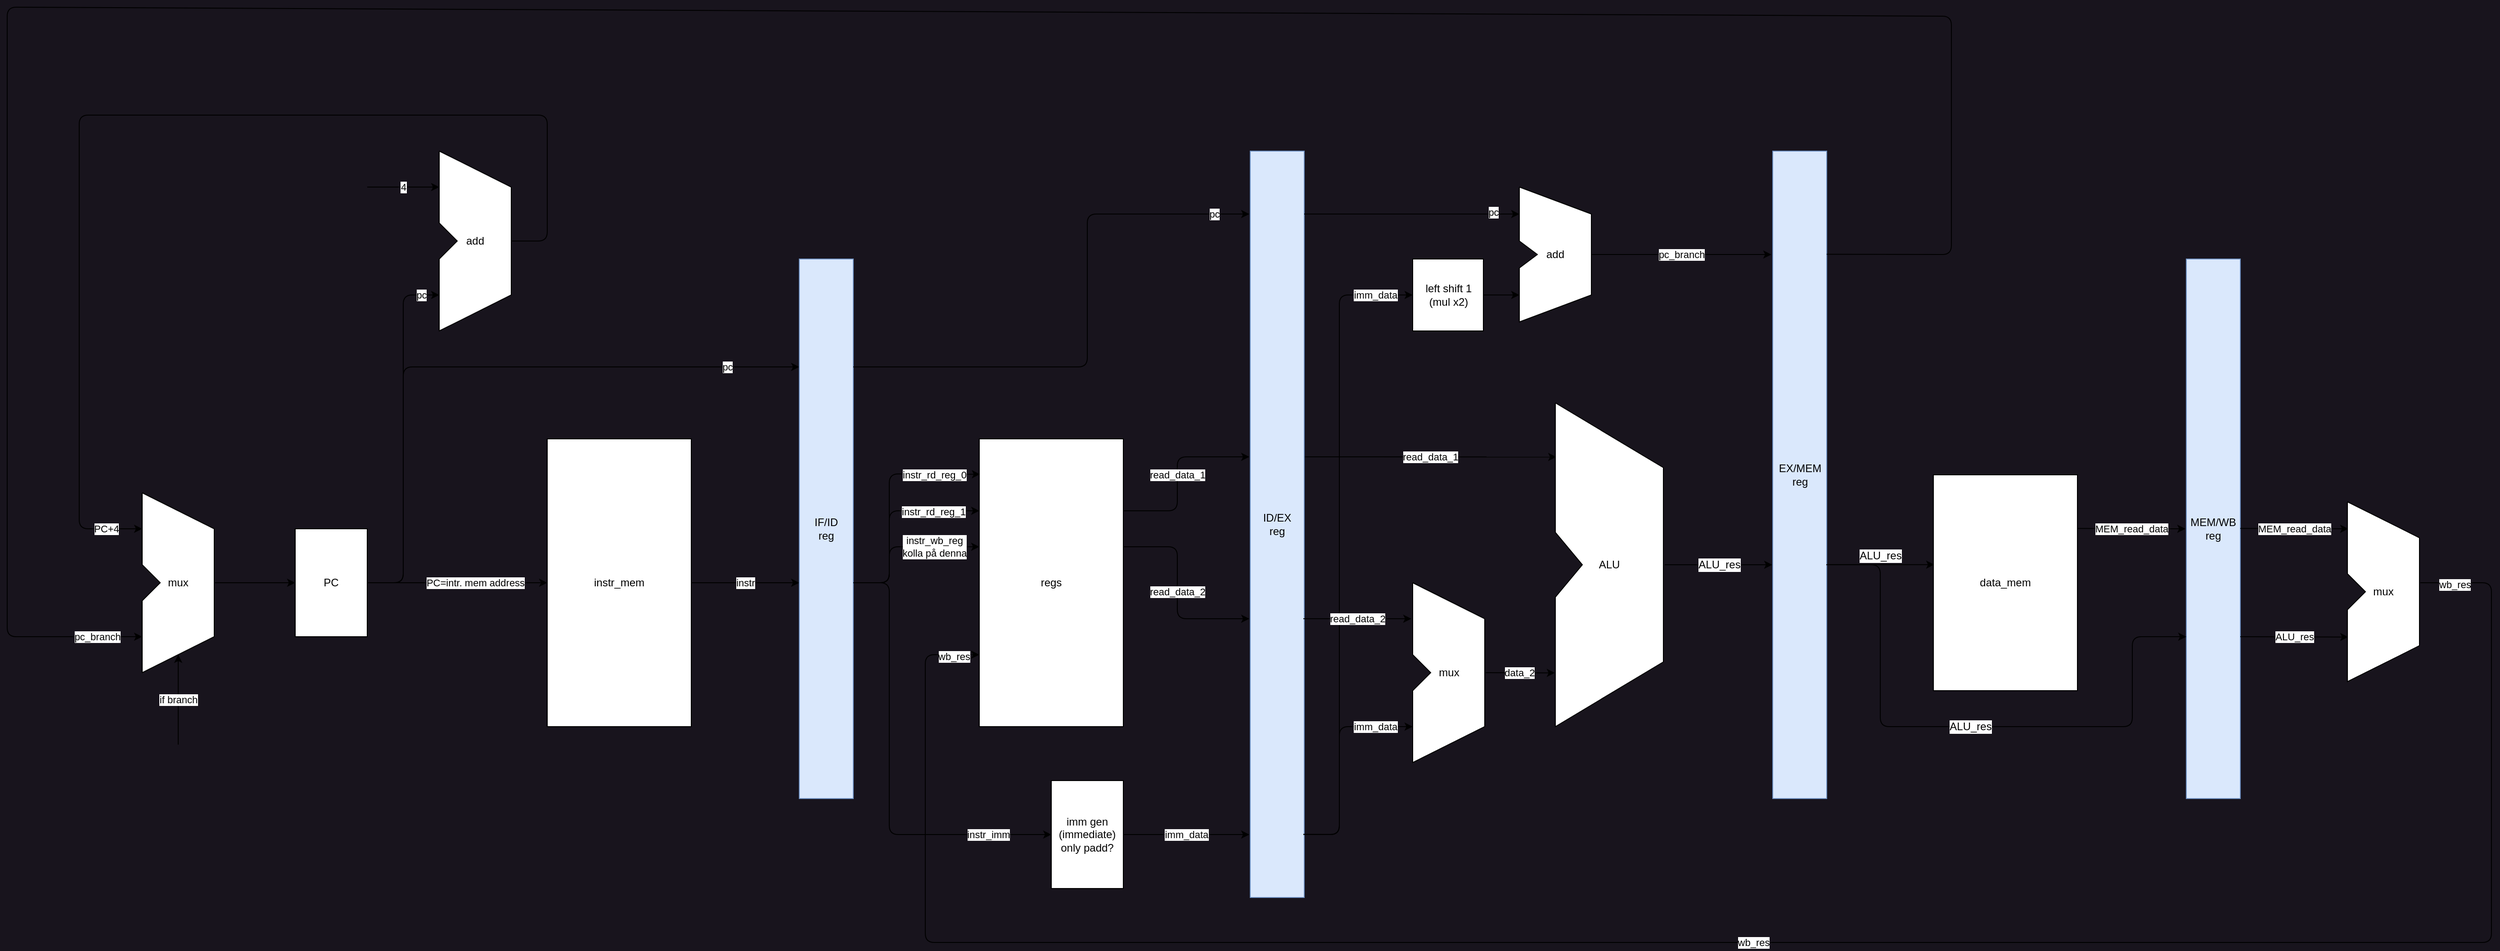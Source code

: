 <mxfile>
    <diagram id="IsBIFVABIErd_i6B1lqH" name="Page-1">
        <mxGraphModel dx="3044" dy="1143" grid="1" gridSize="10" guides="1" tooltips="1" connect="1" arrows="1" fold="1" page="1" pageScale="1" pageWidth="827" pageHeight="1169" background="#18141D" math="0" shadow="0">
            <root>
                <mxCell id="0"/>
                <mxCell id="1" parent="0"/>
                <mxCell id="102" value="PC+4" style="edgeStyle=none;html=1;entryX=0;entryY=0.2;entryDx=0;entryDy=0;entryPerimeter=0;fontColor=default;labelBackgroundColor=default;" parent="1" source="93" target="106" edge="1">
                    <mxGeometry x="0.935" relative="1" as="geometry">
                        <mxPoint x="-190" y="610" as="targetPoint"/>
                        <Array as="points">
                            <mxPoint x="280" y="340"/>
                            <mxPoint x="280" y="200"/>
                            <mxPoint x="-240" y="200"/>
                            <mxPoint x="-240" y="660"/>
                        </Array>
                        <mxPoint as="offset"/>
                    </mxGeometry>
                </mxCell>
                <mxCell id="93" value="add" style="shape=stencil(pZRRD4IgFIV/Da8NoZqvjWrrtYdeGxklS8Ghpf37kKstM93CzQfvOfAdvN6BKMtjnglEsOKpQHSNCEnv1XF3WO3tq9VjEAnGUJdQh03J80xEBWgPbiQ/JQKcvDD6Jkp5LhqEVLEwsqhdukF4ZdfUD2WRVspCpFZ5x/nwLYxLZffiCmBN/LOpZgRqRLbeiPB/RPCFWHicot30hgS/IZRZZahVlJ14dLsafVfnn9EZr39Dz2jtVD/EYGfGPqoFJFJ9AMIuYT4dESw9GF3Ee4T9EYFPM74Z048RTiaMAtyk9QbGqQNTRtlFGzEyfheZJHAhjKQOLnDRvQSnwvXlhBc=);whiteSpace=wrap;html=1;fontColor=default;labelBackgroundColor=default;" parent="1" vertex="1">
                    <mxGeometry x="160" y="240" width="80" height="200" as="geometry"/>
                </mxCell>
                <mxCell id="95" value="4" style="endArrow=classic;html=1;entryX=0;entryY=0.2;entryDx=0;entryDy=0;entryPerimeter=0;labelBackgroundColor=default;fontColor=default;" parent="1" target="93" edge="1">
                    <mxGeometry width="50" height="50" relative="1" as="geometry">
                        <mxPoint x="80" y="280" as="sourcePoint"/>
                        <mxPoint x="150" y="400" as="targetPoint"/>
                    </mxGeometry>
                </mxCell>
                <mxCell id="97" value="PC=intr. mem address" style="edgeStyle=none;html=1;entryX=0;entryY=0.5;entryDx=0;entryDy=0;fontColor=default;labelBackgroundColor=default;" parent="1" source="96" target="99" edge="1">
                    <mxGeometry x="0.2" relative="1" as="geometry">
                        <mxPoint x="260" y="640" as="targetPoint"/>
                        <mxPoint as="offset"/>
                    </mxGeometry>
                </mxCell>
                <mxCell id="98" value="pc" style="edgeStyle=none;html=1;entryX=0;entryY=0.8;entryDx=0;entryDy=0;entryPerimeter=0;labelBackgroundColor=default;fontColor=default;" parent="1" source="96" target="93" edge="1">
                    <mxGeometry x="0.9" relative="1" as="geometry">
                        <Array as="points">
                            <mxPoint x="120" y="720"/>
                            <mxPoint x="120" y="400"/>
                        </Array>
                        <mxPoint as="offset"/>
                    </mxGeometry>
                </mxCell>
                <mxCell id="107" value="pc" style="edgeStyle=none;html=1;fontColor=default;labelBackgroundColor=default;" parent="1" source="96" edge="1">
                    <mxGeometry x="0.778" relative="1" as="geometry">
                        <mxPoint x="560" y="480" as="targetPoint"/>
                        <Array as="points">
                            <mxPoint x="120" y="720"/>
                            <mxPoint x="120" y="480"/>
                        </Array>
                        <mxPoint as="offset"/>
                    </mxGeometry>
                </mxCell>
                <mxCell id="96" value="PC" style="rounded=0;whiteSpace=wrap;html=1;fontColor=default;labelBackgroundColor=default;" parent="1" vertex="1">
                    <mxGeometry y="660" width="80" height="120" as="geometry"/>
                </mxCell>
                <mxCell id="108" value="instr" style="edgeStyle=none;html=1;fontColor=default;labelBackgroundColor=default;" parent="1" source="99" edge="1">
                    <mxGeometry relative="1" as="geometry">
                        <mxPoint x="560" y="720" as="targetPoint"/>
                        <mxPoint as="offset"/>
                    </mxGeometry>
                </mxCell>
                <mxCell id="99" value="instr_mem" style="rounded=0;whiteSpace=wrap;html=1;fontColor=default;labelBackgroundColor=default;" parent="1" vertex="1">
                    <mxGeometry x="280" y="560" width="160" height="320" as="geometry"/>
                </mxCell>
                <mxCell id="101" style="edgeStyle=none;html=1;entryX=0;entryY=0.5;entryDx=0;entryDy=0;exitX=1;exitY=0.5;exitDx=0;exitDy=0;exitPerimeter=0;fontColor=default;labelBackgroundColor=default;" parent="1" source="106" target="96" edge="1">
                    <mxGeometry relative="1" as="geometry">
                        <mxPoint x="-70" y="720" as="sourcePoint"/>
                        <mxPoint x="-10" y="780" as="targetPoint"/>
                    </mxGeometry>
                </mxCell>
                <mxCell id="104" value="if branch" style="endArrow=classic;html=1;entryX=0.5;entryY=0.9;entryDx=0;entryDy=0;entryPerimeter=0;fontColor=default;labelBackgroundColor=default;" parent="1" target="106" edge="1">
                    <mxGeometry width="50" height="50" relative="1" as="geometry">
                        <mxPoint x="-130" y="900" as="sourcePoint"/>
                        <mxPoint x="-120" y="840" as="targetPoint"/>
                    </mxGeometry>
                </mxCell>
                <mxCell id="106" value="mux" style="shape=stencil(rZRdD4IgFIZ/DbcNoZpdNqqt2y66bWSULAWH9vXvQ462zHQL27zgvC88Bw5HEGV5zDOBCFY8FYguECHp5b5bb+cbO7R6DCLBGOIbxGEV8jwTUQHalRvJ94kAJy+MPoubPBQVQqpYGFmULl0iPLdzyo+ySCtlIVKrvOG8+RbGpbJr8R1gVfpHFY0IxIisvBHh74jgAzHx2EW96AWZ/QMSfIdQZpWuelO259H5ZPRFHb6mznh5ly2jtlN9FZ3l7TtUDUikegOETcJ4OCKYejCaiNd/4I8IfIrxyRi+jXAwoRfgOq3VME7t6DLKjtqInvY7yiSBV6Una+cEl7qVwanwBjrhCQ==);whiteSpace=wrap;html=1;fontColor=default;labelBackgroundColor=default;" parent="1" vertex="1">
                    <mxGeometry x="-170" y="620" width="80" height="200" as="geometry"/>
                </mxCell>
                <mxCell id="109" value="IF/ID&lt;br&gt;reg" style="rounded=0;whiteSpace=wrap;html=1;fillColor=#dae8fc;strokeColor=#6c8ebf;fontColor=default;labelBackgroundColor=none;" parent="1" vertex="1">
                    <mxGeometry x="560" y="360" width="60" height="600" as="geometry"/>
                </mxCell>
                <mxCell id="110" value="regs" style="rounded=0;whiteSpace=wrap;html=1;fontColor=default;labelBackgroundColor=default;" parent="1" vertex="1">
                    <mxGeometry x="760" y="560" width="160" height="320" as="geometry"/>
                </mxCell>
                <mxCell id="139" value="read_data_1" style="edgeStyle=none;html=1;entryX=0.009;entryY=0.167;entryDx=0;entryDy=0;entryPerimeter=0;fontColor=default;labelBackgroundColor=default;" parent="1" target="174" edge="1">
                    <mxGeometry relative="1" as="geometry">
                        <mxPoint x="1121" y="580" as="sourcePoint"/>
                        <mxPoint x="1401.5" y="580" as="targetPoint"/>
                    </mxGeometry>
                </mxCell>
                <mxCell id="113" value="ID/EX&lt;br&gt;reg" style="rounded=0;whiteSpace=wrap;html=1;fillColor=#dae8fc;strokeColor=#6c8ebf;fontColor=default;labelBackgroundColor=none;" parent="1" vertex="1">
                    <mxGeometry x="1061" y="240" width="60" height="830" as="geometry"/>
                </mxCell>
                <mxCell id="116" value="&lt;font&gt;data_2&lt;/font&gt;" style="edgeStyle=none;html=1;entryX=-0.004;entryY=0.834;entryDx=0;entryDy=0;entryPerimeter=0;fontColor=default;labelBackgroundColor=default;" parent="1" target="174" edge="1">
                    <mxGeometry relative="1" as="geometry">
                        <mxPoint x="1321.5" y="820" as="sourcePoint"/>
                        <mxPoint x="1401.5" y="820" as="targetPoint"/>
                    </mxGeometry>
                </mxCell>
                <mxCell id="121" value="ALU_res" style="edgeStyle=none;html=1;fontSize=12;fontColor=default;labelBackgroundColor=default;" parent="1" edge="1">
                    <mxGeometry relative="1" as="geometry">
                        <mxPoint x="1641" y="700" as="targetPoint"/>
                        <mxPoint x="1521.5" y="700" as="sourcePoint"/>
                    </mxGeometry>
                </mxCell>
                <mxCell id="118" value="&lt;font style=&quot;font-size: 12px;&quot;&gt;&lt;font style=&quot;font-size: 12px;&quot;&gt;EX/MEM&lt;/font&gt;&lt;br&gt;reg&lt;/font&gt;" style="rounded=0;whiteSpace=wrap;html=1;fillColor=#dae8fc;strokeColor=#6c8ebf;fontColor=default;labelBackgroundColor=none;" parent="1" vertex="1">
                    <mxGeometry x="1641.5" y="240" width="60" height="720" as="geometry"/>
                </mxCell>
                <mxCell id="120" value="&lt;font style=&quot;font-size: 12px;&quot;&gt;MEM/WB&lt;br&gt;reg&lt;br&gt;&lt;/font&gt;" style="rounded=0;whiteSpace=wrap;html=1;fillColor=#dae8fc;strokeColor=#6c8ebf;fontColor=default;labelBackgroundColor=none;" parent="1" vertex="1">
                    <mxGeometry x="2101" y="360" width="60" height="600" as="geometry"/>
                </mxCell>
                <mxCell id="122" value="ALU_res" style="edgeStyle=none;html=1;fontSize=12;fontColor=default;labelBackgroundColor=default;" parent="1" edge="1">
                    <mxGeometry x="-0.004" y="10" relative="1" as="geometry">
                        <mxPoint x="1701.5" y="699.85" as="sourcePoint"/>
                        <mxPoint x="1821.0" y="699.85" as="targetPoint"/>
                        <mxPoint as="offset"/>
                    </mxGeometry>
                </mxCell>
                <mxCell id="128" value="ALU_res" style="endArrow=classic;html=1;fontSize=12;fontColor=default;entryX=0;entryY=0.7;entryDx=0;entryDy=0;entryPerimeter=0;labelBackgroundColor=default;" parent="1" target="120" edge="1">
                    <mxGeometry width="50" height="50" relative="1" as="geometry">
                        <mxPoint x="1701" y="700" as="sourcePoint"/>
                        <mxPoint x="2071" y="780" as="targetPoint"/>
                        <Array as="points">
                            <mxPoint x="1761" y="700"/>
                            <mxPoint x="1761" y="880"/>
                            <mxPoint x="2041" y="880"/>
                            <mxPoint x="2041" y="780"/>
                        </Array>
                    </mxGeometry>
                </mxCell>
                <mxCell id="145" value="instr_rd_reg_0" style="endArrow=classic;html=1;entryX=0.005;entryY=0.123;entryDx=0;entryDy=0;entryPerimeter=0;fontColor=default;labelBackgroundColor=default;" parent="1" target="110" edge="1">
                    <mxGeometry x="0.612" y="-1" width="50" height="50" relative="1" as="geometry">
                        <mxPoint x="620" y="720" as="sourcePoint"/>
                        <mxPoint x="760" y="720" as="targetPoint"/>
                        <Array as="points">
                            <mxPoint x="660" y="720"/>
                            <mxPoint x="660" y="599"/>
                        </Array>
                        <mxPoint as="offset"/>
                    </mxGeometry>
                </mxCell>
                <mxCell id="147" value="instr_rd_reg_1" style="endArrow=classic;html=1;entryX=0;entryY=0.25;entryDx=0;entryDy=0;fontColor=default;labelBackgroundColor=default;" parent="1" target="110" edge="1">
                    <mxGeometry x="0.535" y="-1" width="50" height="50" relative="1" as="geometry">
                        <mxPoint x="620" y="720" as="sourcePoint"/>
                        <mxPoint x="770.8" y="609.36" as="targetPoint"/>
                        <Array as="points">
                            <mxPoint x="660" y="720"/>
                            <mxPoint x="660" y="640"/>
                        </Array>
                        <mxPoint as="offset"/>
                    </mxGeometry>
                </mxCell>
                <mxCell id="148" value="instr_wb_reg&lt;br&gt;kolla på denna" style="endArrow=classic;html=1;entryX=0;entryY=0.375;entryDx=0;entryDy=0;entryPerimeter=0;fontColor=default;labelBackgroundColor=default;" parent="1" target="110" edge="1">
                    <mxGeometry x="0.444" width="50" height="50" relative="1" as="geometry">
                        <mxPoint x="620" y="720" as="sourcePoint"/>
                        <mxPoint x="770" y="650" as="targetPoint"/>
                        <Array as="points">
                            <mxPoint x="660" y="720"/>
                            <mxPoint x="660" y="680"/>
                        </Array>
                        <mxPoint as="offset"/>
                    </mxGeometry>
                </mxCell>
                <mxCell id="150" value="instr_imm" style="endArrow=classic;html=1;fontColor=default;labelBackgroundColor=default;" parent="1" edge="1">
                    <mxGeometry x="0.72" width="50" height="50" relative="1" as="geometry">
                        <mxPoint x="620" y="720" as="sourcePoint"/>
                        <mxPoint x="840" y="1000" as="targetPoint"/>
                        <Array as="points">
                            <mxPoint x="660" y="720"/>
                            <mxPoint x="660" y="1000"/>
                        </Array>
                        <mxPoint as="offset"/>
                    </mxGeometry>
                </mxCell>
                <mxCell id="152" value="imm_data" style="edgeStyle=none;html=1;entryX=0;entryY=0.8;entryDx=0;entryDy=0;entryPerimeter=0;fontColor=default;labelBackgroundColor=default;" parent="1" edge="1">
                    <mxGeometry x="0.656" relative="1" as="geometry">
                        <mxPoint x="1120" y="1000" as="sourcePoint"/>
                        <Array as="points">
                            <mxPoint x="1160" y="1000"/>
                            <mxPoint x="1160" y="880"/>
                        </Array>
                        <mxPoint as="offset"/>
                        <mxPoint x="1241.5" y="880" as="targetPoint"/>
                    </mxGeometry>
                </mxCell>
                <mxCell id="153" value="imm_data" style="edgeStyle=none;html=1;fontColor=default;labelBackgroundColor=default;" parent="1" source="151" edge="1">
                    <mxGeometry relative="1" as="geometry">
                        <mxPoint x="1060" y="1000" as="targetPoint"/>
                    </mxGeometry>
                </mxCell>
                <mxCell id="151" value="imm gen&lt;br&gt;(immediate)&lt;br&gt;only padd?" style="rounded=0;whiteSpace=wrap;html=1;fontColor=default;labelBackgroundColor=default;" parent="1" vertex="1">
                    <mxGeometry x="840" y="940" width="80" height="120" as="geometry"/>
                </mxCell>
                <mxCell id="154" value="imm_data" style="edgeStyle=none;html=1;exitX=0.983;exitY=0.901;exitDx=0;exitDy=0;exitPerimeter=0;entryX=0;entryY=0.5;entryDx=0;entryDy=0;fontColor=default;labelBackgroundColor=default;" parent="1" target="155" edge="1">
                    <mxGeometry x="0.885" relative="1" as="geometry">
                        <mxPoint x="1120" y="999.71" as="sourcePoint"/>
                        <mxPoint x="1160" y="480" as="targetPoint"/>
                        <Array as="points">
                            <mxPoint x="1160.02" y="1000"/>
                            <mxPoint x="1160.02" y="880"/>
                            <mxPoint x="1160" y="400"/>
                        </Array>
                        <mxPoint as="offset"/>
                    </mxGeometry>
                </mxCell>
                <mxCell id="157" style="edgeStyle=none;html=1;entryX=0;entryY=0.8;entryDx=0;entryDy=0;entryPerimeter=0;fontColor=default;labelBackgroundColor=default;" parent="1" source="155" target="156" edge="1">
                    <mxGeometry relative="1" as="geometry"/>
                </mxCell>
                <mxCell id="155" value="left shift 1&lt;br&gt;(mul x2)" style="rounded=0;whiteSpace=wrap;html=1;fontColor=default;labelBackgroundColor=default;" parent="1" vertex="1">
                    <mxGeometry x="1241.5" y="360" width="78.5" height="80" as="geometry"/>
                </mxCell>
                <mxCell id="162" value="pc_branch" style="edgeStyle=none;html=1;fontColor=default;labelBackgroundColor=default;" parent="1" source="156" edge="1">
                    <mxGeometry relative="1" as="geometry">
                        <mxPoint x="1640" y="355" as="targetPoint"/>
                    </mxGeometry>
                </mxCell>
                <mxCell id="156" value="add" style="shape=stencil(rZRdD4IgFIZ/DbcNoZpdNqqt2y66bWSULAWH9vXvQ462zHQL27zgvC88Bw5HEGV5zDOBCFY8FYguECHp5b5bb+cbO7R6DCLBGOIbxGEV8jwTUQHalRvJ94kAJy+MPoubPBQVQqpYGFmULl0iPLdzyo+ySCtlIVKrvOG8+RbGpbJr8R1gVfpHFY0IxIisvBHh74jgAzHx2EW96AWZ/QMSfIdQZpWuelO259H5ZPRFHb6mznh5ly2jtlN9FZ3l7TtUDUikegOETcJ4OCKYejCaiNd/4I8IfIrxyRi+jXAwoRfgOq3VME7t6DLKjtqInvY7yiSBV6Una+cEl7qVwanwBjrhCQ==);whiteSpace=wrap;html=1;fontColor=default;labelBackgroundColor=default;" parent="1" vertex="1">
                    <mxGeometry x="1360" y="280" width="80" height="150" as="geometry"/>
                </mxCell>
                <mxCell id="159" value="pc" style="endArrow=classic;html=1;fontColor=default;labelBackgroundColor=default;" parent="1" edge="1">
                    <mxGeometry x="0.871" width="50" height="50" relative="1" as="geometry">
                        <mxPoint x="620" y="480" as="sourcePoint"/>
                        <mxPoint x="1060" y="310" as="targetPoint"/>
                        <Array as="points">
                            <mxPoint x="880" y="480"/>
                            <mxPoint x="880" y="310"/>
                        </Array>
                        <mxPoint as="offset"/>
                    </mxGeometry>
                </mxCell>
                <mxCell id="160" value="" style="endArrow=classic;html=1;entryX=0;entryY=0.2;entryDx=0;entryDy=0;entryPerimeter=0;fontColor=default;labelBackgroundColor=default;" parent="1" target="156" edge="1">
                    <mxGeometry width="50" height="50" relative="1" as="geometry">
                        <mxPoint x="1121" y="310" as="sourcePoint"/>
                        <mxPoint x="1201" y="310" as="targetPoint"/>
                    </mxGeometry>
                </mxCell>
                <mxCell id="161" value="pc" style="edgeLabel;html=1;align=center;verticalAlign=middle;resizable=0;points=[];fontColor=default;labelBackgroundColor=default;" parent="160" vertex="1" connectable="0">
                    <mxGeometry x="0.754" y="2" relative="1" as="geometry">
                        <mxPoint as="offset"/>
                    </mxGeometry>
                </mxCell>
                <mxCell id="163" value="pc_branch" style="edgeStyle=none;html=1;entryX=0;entryY=0.8;entryDx=0;entryDy=0;entryPerimeter=0;fontColor=default;labelBackgroundColor=default;" parent="1" target="106" edge="1">
                    <mxGeometry x="0.971" relative="1" as="geometry">
                        <mxPoint x="-360" y="780" as="targetPoint"/>
                        <mxPoint x="1701.5" y="354.74" as="sourcePoint"/>
                        <Array as="points">
                            <mxPoint x="1840" y="355"/>
                            <mxPoint x="1840" y="90"/>
                            <mxPoint x="-320" y="80"/>
                            <mxPoint x="-320" y="780"/>
                        </Array>
                        <mxPoint as="offset"/>
                    </mxGeometry>
                </mxCell>
                <mxCell id="164" value="" style="endArrow=classic;html=1;entryX=0;entryY=0.75;entryDx=0;entryDy=0;fontColor=default;labelBackgroundColor=default;" parent="1" target="110" edge="1">
                    <mxGeometry relative="1" as="geometry">
                        <mxPoint x="2361" y="720" as="sourcePoint"/>
                        <mxPoint x="2521" y="720" as="targetPoint"/>
                        <Array as="points">
                            <mxPoint x="2440" y="720"/>
                            <mxPoint x="2440" y="1120"/>
                            <mxPoint x="700" y="1120"/>
                            <mxPoint x="700" y="800"/>
                        </Array>
                    </mxGeometry>
                </mxCell>
                <mxCell id="165" value="wb_res" style="edgeLabel;resizable=0;html=1;align=center;verticalAlign=middle;fontColor=default;labelBackgroundColor=default;" parent="164" connectable="0" vertex="1">
                    <mxGeometry relative="1" as="geometry"/>
                </mxCell>
                <mxCell id="166" value="wb_res" style="edgeLabel;resizable=0;html=1;align=left;verticalAlign=bottom;fontColor=default;labelBackgroundColor=default;" parent="164" connectable="0" vertex="1">
                    <mxGeometry x="-1" relative="1" as="geometry">
                        <mxPoint x="19" y="10" as="offset"/>
                    </mxGeometry>
                </mxCell>
                <mxCell id="167" value="wb_res" style="edgeLabel;resizable=0;html=1;align=right;verticalAlign=bottom;fontColor=default;labelBackgroundColor=default;" parent="164" connectable="0" vertex="1">
                    <mxGeometry x="1" relative="1" as="geometry">
                        <mxPoint x="-10" y="10" as="offset"/>
                    </mxGeometry>
                </mxCell>
                <mxCell id="169" value="read_data_1" style="endArrow=classic;html=1;fontColor=default;labelBackgroundColor=default;" parent="1" edge="1">
                    <mxGeometry width="50" height="50" relative="1" as="geometry">
                        <mxPoint x="920" y="640" as="sourcePoint"/>
                        <mxPoint x="1060" y="580" as="targetPoint"/>
                        <Array as="points">
                            <mxPoint x="980" y="640"/>
                            <mxPoint x="980" y="580"/>
                        </Array>
                    </mxGeometry>
                </mxCell>
                <mxCell id="170" value="read_data_2" style="endArrow=classic;html=1;fontColor=default;labelBackgroundColor=default;" parent="1" edge="1">
                    <mxGeometry width="50" height="50" relative="1" as="geometry">
                        <mxPoint x="920" y="680" as="sourcePoint"/>
                        <mxPoint x="1060" y="760" as="targetPoint"/>
                        <Array as="points">
                            <mxPoint x="980" y="680"/>
                            <mxPoint x="980" y="760"/>
                        </Array>
                    </mxGeometry>
                </mxCell>
                <mxCell id="172" value="read_data_2" style="endArrow=classic;html=1;fontColor=default;labelBackgroundColor=default;" parent="1" edge="1">
                    <mxGeometry width="50" height="50" relative="1" as="geometry">
                        <mxPoint x="1120" y="760" as="sourcePoint"/>
                        <mxPoint x="1240" y="760" as="targetPoint"/>
                    </mxGeometry>
                </mxCell>
                <mxCell id="173" value="mux" style="shape=stencil(rZRdD4IgFIZ/DbcNoZpdNqqt2y66bWSULAWH9vXvQ462zHQL27zgvC88Bw5HEGV5zDOBCFY8FYguECHp5b5bb+cbO7R6DCLBGOIbxGEV8jwTUQHalRvJ94kAJy+MPoubPBQVQqpYGFmULl0iPLdzyo+ySCtlIVKrvOG8+RbGpbJr8R1gVfpHFY0IxIisvBHh74jgAzHx2EW96AWZ/QMSfIdQZpWuelO259H5ZPRFHb6mznh5ly2jtlN9FZ3l7TtUDUikegOETcJ4OCKYejCaiNd/4I8IfIrxyRi+jXAwoRfgOq3VME7t6DLKjtqInvY7yiSBV6Una+cEl7qVwanwBjrhCQ==);whiteSpace=wrap;html=1;fontColor=default;labelBackgroundColor=default;" parent="1" vertex="1">
                    <mxGeometry x="1241.5" y="720" width="80" height="200" as="geometry"/>
                </mxCell>
                <mxCell id="174" value="ALU" style="shape=stencil(rZRdD4IgFIZ/DbcNoZpdNqqt2y66bWSULAWH9vXvQ462zHQL27zgvC88Bw5HEGV5zDOBCFY8FYguECHp5b5bb+cbO7R6DCLBGOIbxGEV8jwTUQHalRvJ94kAJy+MPoubPBQVQqpYGFmULl0iPLdzyo+ySCtlIVKrvOG8+RbGpbJr8R1gVfpHFY0IxIisvBHh74jgAzHx2EW96AWZ/QMSfIdQZpWuelO259H5ZPRFHb6mznh5ly2jtlN9FZ3l7TtUDUikegOETcJ4OCKYejCaiNd/4I8IfIrxyRi+jXAwoRfgOq3VME7t6DLKjtqInvY7yiSBV6Una+cEl7qVwanwBjrhCQ==);whiteSpace=wrap;html=1;fontColor=default;labelBackgroundColor=default;" parent="1" vertex="1">
                    <mxGeometry x="1400" y="520" width="120" height="360" as="geometry"/>
                </mxCell>
                <mxCell id="176" value="data_mem" style="rounded=0;whiteSpace=wrap;html=1;fontColor=default;labelBackgroundColor=default;" parent="1" vertex="1">
                    <mxGeometry x="1820" y="600" width="160" height="240" as="geometry"/>
                </mxCell>
                <mxCell id="177" value="MEM_read_data" style="endArrow=classic;html=1;fontColor=default;labelBackgroundColor=default;" parent="1" edge="1">
                    <mxGeometry width="50" height="50" relative="1" as="geometry">
                        <mxPoint x="1980" y="659.66" as="sourcePoint"/>
                        <mxPoint x="2100" y="660" as="targetPoint"/>
                    </mxGeometry>
                </mxCell>
                <mxCell id="178" value="MEM_read_data" style="endArrow=classic;html=1;fontColor=default;labelBackgroundColor=default;" parent="1" edge="1">
                    <mxGeometry width="50" height="50" relative="1" as="geometry">
                        <mxPoint x="2161" y="659.66" as="sourcePoint"/>
                        <mxPoint x="2281" y="660" as="targetPoint"/>
                        <mxPoint as="offset"/>
                    </mxGeometry>
                </mxCell>
                <mxCell id="179" value="ALU_res" style="endArrow=classic;html=1;fontColor=default;labelBackgroundColor=default;" parent="1" edge="1">
                    <mxGeometry width="50" height="50" relative="1" as="geometry">
                        <mxPoint x="2161" y="780.0" as="sourcePoint"/>
                        <mxPoint x="2281" y="780.34" as="targetPoint"/>
                        <mxPoint as="offset"/>
                    </mxGeometry>
                </mxCell>
                <mxCell id="180" value="mux" style="shape=stencil(rZRdD4IgFIZ/DbcNoZpdNqqt2y66bWSULAWH9vXvQ462zHQL27zgvC88Bw5HEGV5zDOBCFY8FYguECHp5b5bb+cbO7R6DCLBGOIbxGEV8jwTUQHalRvJ94kAJy+MPoubPBQVQqpYGFmULl0iPLdzyo+ySCtlIVKrvOG8+RbGpbJr8R1gVfpHFY0IxIisvBHh74jgAzHx2EW96AWZ/QMSfIdQZpWuelO259H5ZPRFHb6mznh5ly2jtlN9FZ3l7TtUDUikegOETcJ4OCKYejCaiNd/4I8IfIrxyRi+jXAwoRfgOq3VME7t6DLKjtqInvY7yiSBV6Una+cEl7qVwanwBjrhCQ==);whiteSpace=wrap;html=1;fontColor=default;labelBackgroundColor=default;" parent="1" vertex="1">
                    <mxGeometry x="2280" y="630" width="80" height="200" as="geometry"/>
                </mxCell>
            </root>
        </mxGraphModel>
    </diagram>
</mxfile>